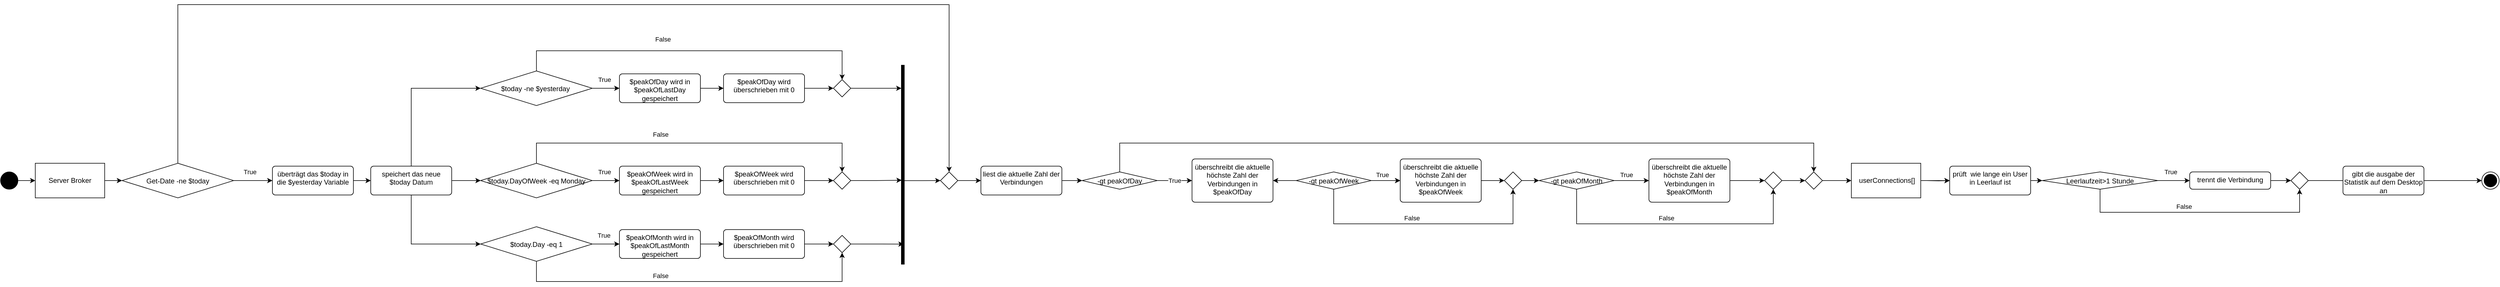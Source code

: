 <mxfile version="26.2.14">
  <diagram name="Seite-1" id="0lPzcY-Y2JQUPCz147Je">
    <mxGraphModel dx="4428" dy="1139" grid="1" gridSize="10" guides="1" tooltips="1" connect="1" arrows="1" fold="1" page="1" pageScale="1" pageWidth="1169" pageHeight="827" math="0" shadow="0">
      <root>
        <mxCell id="0" />
        <mxCell id="1" parent="0" />
        <mxCell id="xzWapO_j7ixhhBdnfa2n-102" style="edgeStyle=orthogonalEdgeStyle;rounded=0;orthogonalLoop=1;jettySize=auto;html=1;exitX=1;exitY=0.5;exitDx=0;exitDy=0;entryX=0;entryY=0.5;entryDx=0;entryDy=0;" edge="1" parent="1" source="xzWapO_j7ixhhBdnfa2n-5" target="xzWapO_j7ixhhBdnfa2n-61">
          <mxGeometry relative="1" as="geometry" />
        </mxCell>
        <mxCell id="xzWapO_j7ixhhBdnfa2n-5" value="" style="ellipse;fillColor=strokeColor;html=1;" vertex="1" parent="1">
          <mxGeometry x="-1800" y="490" width="30" height="30" as="geometry" />
        </mxCell>
        <mxCell id="xzWapO_j7ixhhBdnfa2n-13" style="edgeStyle=orthogonalEdgeStyle;rounded=0;orthogonalLoop=1;jettySize=auto;html=1;exitX=1;exitY=0.5;exitDx=0;exitDy=0;entryX=0;entryY=0.5;entryDx=0;entryDy=0;" edge="1" parent="1" source="xzWapO_j7ixhhBdnfa2n-8" target="xzWapO_j7ixhhBdnfa2n-10">
          <mxGeometry relative="1" as="geometry" />
        </mxCell>
        <mxCell id="xzWapO_j7ixhhBdnfa2n-8" value="prüft&amp;nbsp; wie lange ein User in Leerlauf ist" style="html=1;align=center;verticalAlign=top;rounded=1;absoluteArcSize=1;arcSize=10;dashed=0;whiteSpace=wrap;" vertex="1" parent="1">
          <mxGeometry x="1570" y="480" width="140" height="50" as="geometry" />
        </mxCell>
        <mxCell id="xzWapO_j7ixhhBdnfa2n-18" style="edgeStyle=orthogonalEdgeStyle;rounded=0;orthogonalLoop=1;jettySize=auto;html=1;exitX=1;exitY=0.5;exitDx=0;exitDy=0;entryX=0;entryY=0.5;entryDx=0;entryDy=0;" edge="1" parent="1" source="xzWapO_j7ixhhBdnfa2n-10" target="xzWapO_j7ixhhBdnfa2n-30">
          <mxGeometry relative="1" as="geometry">
            <mxPoint x="2305" y="295" as="targetPoint" />
          </mxGeometry>
        </mxCell>
        <mxCell id="xzWapO_j7ixhhBdnfa2n-21" value="True" style="edgeLabel;html=1;align=center;verticalAlign=middle;resizable=0;points=[];" vertex="1" connectable="0" parent="xzWapO_j7ixhhBdnfa2n-18">
          <mxGeometry x="0.159" relative="1" as="geometry">
            <mxPoint x="-10" y="-15" as="offset" />
          </mxGeometry>
        </mxCell>
        <mxCell id="xzWapO_j7ixhhBdnfa2n-202" style="edgeStyle=orthogonalEdgeStyle;rounded=0;orthogonalLoop=1;jettySize=auto;html=1;exitX=0.5;exitY=1;exitDx=0;exitDy=0;entryX=0.5;entryY=1;entryDx=0;entryDy=0;" edge="1" parent="1" source="xzWapO_j7ixhhBdnfa2n-10" target="xzWapO_j7ixhhBdnfa2n-136">
          <mxGeometry relative="1" as="geometry">
            <Array as="points">
              <mxPoint x="1830" y="560" />
              <mxPoint x="2175" y="560" />
            </Array>
          </mxGeometry>
        </mxCell>
        <mxCell id="xzWapO_j7ixhhBdnfa2n-203" value="False" style="edgeLabel;html=1;align=center;verticalAlign=middle;resizable=0;points=[];" vertex="1" connectable="0" parent="xzWapO_j7ixhhBdnfa2n-202">
          <mxGeometry x="-0.2" y="-3" relative="1" as="geometry">
            <mxPoint x="15" y="-13" as="offset" />
          </mxGeometry>
        </mxCell>
        <mxCell id="xzWapO_j7ixhhBdnfa2n-10" value="Leerlaufzeit&gt;1 Stunde" style="rhombus;" vertex="1" parent="1">
          <mxGeometry x="1730" y="490" width="200" height="30" as="geometry" />
        </mxCell>
        <mxCell id="xzWapO_j7ixhhBdnfa2n-25" style="edgeStyle=orthogonalEdgeStyle;rounded=0;orthogonalLoop=1;jettySize=auto;html=1;exitX=1;exitY=0.5;exitDx=0;exitDy=0;entryX=0;entryY=0.5;entryDx=0;entryDy=0;" edge="1" parent="1" source="xzWapO_j7ixhhBdnfa2n-22" target="xzWapO_j7ixhhBdnfa2n-24">
          <mxGeometry relative="1" as="geometry" />
        </mxCell>
        <mxCell id="xzWapO_j7ixhhBdnfa2n-22" value="liest die aktuelle Zahl der Verbindungen" style="html=1;align=center;verticalAlign=top;rounded=1;absoluteArcSize=1;arcSize=10;dashed=0;whiteSpace=wrap;" vertex="1" parent="1">
          <mxGeometry x="-105" y="480" width="140" height="50" as="geometry" />
        </mxCell>
        <mxCell id="xzWapO_j7ixhhBdnfa2n-28" style="edgeStyle=orthogonalEdgeStyle;rounded=0;orthogonalLoop=1;jettySize=auto;html=1;exitX=1;exitY=0.5;exitDx=0;exitDy=0;entryX=0;entryY=0.5;entryDx=0;entryDy=0;" edge="1" parent="1" source="xzWapO_j7ixhhBdnfa2n-24" target="xzWapO_j7ixhhBdnfa2n-27">
          <mxGeometry relative="1" as="geometry" />
        </mxCell>
        <mxCell id="xzWapO_j7ixhhBdnfa2n-29" value="True" style="edgeLabel;html=1;align=center;verticalAlign=middle;resizable=0;points=[];" vertex="1" connectable="0" parent="xzWapO_j7ixhhBdnfa2n-28">
          <mxGeometry relative="1" as="geometry">
            <mxPoint as="offset" />
          </mxGeometry>
        </mxCell>
        <mxCell id="xzWapO_j7ixhhBdnfa2n-141" style="edgeStyle=orthogonalEdgeStyle;rounded=0;orthogonalLoop=1;jettySize=auto;html=1;exitX=0.5;exitY=0;exitDx=0;exitDy=0;entryX=0.5;entryY=0;entryDx=0;entryDy=0;" edge="1" parent="1" source="xzWapO_j7ixhhBdnfa2n-24" target="xzWapO_j7ixhhBdnfa2n-37">
          <mxGeometry relative="1" as="geometry">
            <Array as="points">
              <mxPoint x="135" y="440" />
              <mxPoint x="1335" y="440" />
            </Array>
          </mxGeometry>
        </mxCell>
        <mxCell id="xzWapO_j7ixhhBdnfa2n-24" value="-gt peakOfDay" style="rhombus;" vertex="1" parent="1">
          <mxGeometry x="70" y="490" width="130" height="30" as="geometry" />
        </mxCell>
        <mxCell id="xzWapO_j7ixhhBdnfa2n-151" style="edgeStyle=orthogonalEdgeStyle;rounded=0;orthogonalLoop=1;jettySize=auto;html=1;exitX=1;exitY=0.5;exitDx=0;exitDy=0;entryX=0;entryY=0.5;entryDx=0;entryDy=0;" edge="1" parent="1" source="xzWapO_j7ixhhBdnfa2n-27" target="xzWapO_j7ixhhBdnfa2n-147">
          <mxGeometry relative="1" as="geometry" />
        </mxCell>
        <mxCell id="xzWapO_j7ixhhBdnfa2n-27" value="überschreibt die aktuelle höchste Zahl der Verbindungen in $peakOfDay" style="html=1;align=center;verticalAlign=top;rounded=1;absoluteArcSize=1;arcSize=10;dashed=0;whiteSpace=wrap;" vertex="1" parent="1">
          <mxGeometry x="260" y="467.5" width="140" height="75" as="geometry" />
        </mxCell>
        <mxCell id="xzWapO_j7ixhhBdnfa2n-138" style="edgeStyle=orthogonalEdgeStyle;rounded=0;orthogonalLoop=1;jettySize=auto;html=1;exitX=1;exitY=0.5;exitDx=0;exitDy=0;entryX=0;entryY=0.5;entryDx=0;entryDy=0;" edge="1" parent="1" source="xzWapO_j7ixhhBdnfa2n-30" target="xzWapO_j7ixhhBdnfa2n-136">
          <mxGeometry relative="1" as="geometry" />
        </mxCell>
        <mxCell id="xzWapO_j7ixhhBdnfa2n-30" value="trennt die Verbindung" style="html=1;align=center;verticalAlign=top;rounded=1;absoluteArcSize=1;arcSize=10;dashed=0;whiteSpace=wrap;" vertex="1" parent="1">
          <mxGeometry x="1985" y="490" width="140" height="30" as="geometry" />
        </mxCell>
        <mxCell id="xzWapO_j7ixhhBdnfa2n-31" value="" style="ellipse;html=1;shape=endState;fillColor=strokeColor;" vertex="1" parent="1">
          <mxGeometry x="2490" y="490" width="30" height="30" as="geometry" />
        </mxCell>
        <mxCell id="xzWapO_j7ixhhBdnfa2n-207" style="edgeStyle=orthogonalEdgeStyle;rounded=0;orthogonalLoop=1;jettySize=auto;html=1;exitX=1;exitY=0.5;exitDx=0;exitDy=0;entryX=0;entryY=0.5;entryDx=0;entryDy=0;" edge="1" parent="1" target="xzWapO_j7ixhhBdnfa2n-8">
          <mxGeometry relative="1" as="geometry">
            <mxPoint x="1530" y="505" as="sourcePoint" />
          </mxGeometry>
        </mxCell>
        <mxCell id="xzWapO_j7ixhhBdnfa2n-212" style="edgeStyle=orthogonalEdgeStyle;rounded=0;orthogonalLoop=1;jettySize=auto;html=1;exitX=1;exitY=0.5;exitDx=0;exitDy=0;entryX=0;entryY=0.5;entryDx=0;entryDy=0;" edge="1" parent="1" source="xzWapO_j7ixhhBdnfa2n-37" target="xzWapO_j7ixhhBdnfa2n-211">
          <mxGeometry relative="1" as="geometry" />
        </mxCell>
        <mxCell id="xzWapO_j7ixhhBdnfa2n-37" value="" style="rhombus;" vertex="1" parent="1">
          <mxGeometry x="1320" y="490" width="30" height="30" as="geometry" />
        </mxCell>
        <mxCell id="xzWapO_j7ixhhBdnfa2n-106" style="edgeStyle=orthogonalEdgeStyle;rounded=0;orthogonalLoop=1;jettySize=auto;html=1;exitX=1;exitY=0.5;exitDx=0;exitDy=0;entryX=0;entryY=0.5;entryDx=0;entryDy=0;" edge="1" parent="1" source="xzWapO_j7ixhhBdnfa2n-40" target="xzWapO_j7ixhhBdnfa2n-44">
          <mxGeometry relative="1" as="geometry" />
        </mxCell>
        <mxCell id="xzWapO_j7ixhhBdnfa2n-107" style="edgeStyle=orthogonalEdgeStyle;rounded=0;orthogonalLoop=1;jettySize=auto;html=1;exitX=0.5;exitY=1;exitDx=0;exitDy=0;entryX=0;entryY=0.5;entryDx=0;entryDy=0;" edge="1" parent="1" source="xzWapO_j7ixhhBdnfa2n-40" target="xzWapO_j7ixhhBdnfa2n-72">
          <mxGeometry relative="1" as="geometry" />
        </mxCell>
        <mxCell id="xzWapO_j7ixhhBdnfa2n-123" style="edgeStyle=orthogonalEdgeStyle;rounded=0;orthogonalLoop=1;jettySize=auto;html=1;exitX=0.5;exitY=0;exitDx=0;exitDy=0;entryX=0;entryY=0.5;entryDx=0;entryDy=0;" edge="1" parent="1" source="xzWapO_j7ixhhBdnfa2n-40" target="xzWapO_j7ixhhBdnfa2n-115">
          <mxGeometry relative="1" as="geometry" />
        </mxCell>
        <mxCell id="xzWapO_j7ixhhBdnfa2n-40" value="speichert das neue $today Datum" style="html=1;align=center;verticalAlign=top;rounded=1;absoluteArcSize=1;arcSize=10;dashed=0;whiteSpace=wrap;" vertex="1" parent="1">
          <mxGeometry x="-1160" y="480" width="140" height="50" as="geometry" />
        </mxCell>
        <mxCell id="xzWapO_j7ixhhBdnfa2n-74" style="edgeStyle=orthogonalEdgeStyle;rounded=0;orthogonalLoop=1;jettySize=auto;html=1;exitX=1;exitY=0.5;exitDx=0;exitDy=0;entryX=0;entryY=0.5;entryDx=0;entryDy=0;" edge="1" parent="1" source="xzWapO_j7ixhhBdnfa2n-44" target="xzWapO_j7ixhhBdnfa2n-49">
          <mxGeometry relative="1" as="geometry" />
        </mxCell>
        <mxCell id="xzWapO_j7ixhhBdnfa2n-79" value="True" style="edgeLabel;html=1;align=center;verticalAlign=middle;resizable=0;points=[];" vertex="1" connectable="0" parent="xzWapO_j7ixhhBdnfa2n-74">
          <mxGeometry x="-0.135" y="2" relative="1" as="geometry">
            <mxPoint y="-13" as="offset" />
          </mxGeometry>
        </mxCell>
        <mxCell id="xzWapO_j7ixhhBdnfa2n-92" style="edgeStyle=orthogonalEdgeStyle;rounded=0;orthogonalLoop=1;jettySize=auto;html=1;exitX=0.5;exitY=0;exitDx=0;exitDy=0;entryX=0.5;entryY=0;entryDx=0;entryDy=0;" edge="1" parent="1" source="xzWapO_j7ixhhBdnfa2n-44" target="xzWapO_j7ixhhBdnfa2n-91">
          <mxGeometry relative="1" as="geometry">
            <Array as="points">
              <mxPoint x="-873" y="440" />
              <mxPoint x="-345" y="440" />
            </Array>
          </mxGeometry>
        </mxCell>
        <mxCell id="xzWapO_j7ixhhBdnfa2n-97" value="False" style="edgeLabel;html=1;align=center;verticalAlign=middle;resizable=0;points=[];" vertex="1" connectable="0" parent="xzWapO_j7ixhhBdnfa2n-92">
          <mxGeometry x="-0.176" y="3" relative="1" as="geometry">
            <mxPoint x="-4" y="-12" as="offset" />
          </mxGeometry>
        </mxCell>
        <mxCell id="xzWapO_j7ixhhBdnfa2n-44" value="$today.DayOfWeek -eq Monday " style="rhombus;" vertex="1" parent="1">
          <mxGeometry x="-970" y="475" width="193" height="60" as="geometry" />
        </mxCell>
        <mxCell id="xzWapO_j7ixhhBdnfa2n-93" style="edgeStyle=orthogonalEdgeStyle;rounded=0;orthogonalLoop=1;jettySize=auto;html=1;exitX=1;exitY=0.5;exitDx=0;exitDy=0;entryX=0;entryY=0.5;entryDx=0;entryDy=0;" edge="1" parent="1" source="xzWapO_j7ixhhBdnfa2n-48" target="xzWapO_j7ixhhBdnfa2n-91">
          <mxGeometry relative="1" as="geometry" />
        </mxCell>
        <mxCell id="xzWapO_j7ixhhBdnfa2n-48" value="$peakOfWeek wird überschrieben mit 0" style="html=1;align=center;verticalAlign=top;rounded=1;absoluteArcSize=1;arcSize=10;dashed=0;whiteSpace=wrap;" vertex="1" parent="1">
          <mxGeometry x="-550" y="480" width="140" height="50" as="geometry" />
        </mxCell>
        <mxCell id="xzWapO_j7ixhhBdnfa2n-51" style="edgeStyle=orthogonalEdgeStyle;rounded=0;orthogonalLoop=1;jettySize=auto;html=1;exitX=1;exitY=0.5;exitDx=0;exitDy=0;entryX=0;entryY=0.5;entryDx=0;entryDy=0;" edge="1" parent="1" source="xzWapO_j7ixhhBdnfa2n-49" target="xzWapO_j7ixhhBdnfa2n-48">
          <mxGeometry relative="1" as="geometry" />
        </mxCell>
        <mxCell id="xzWapO_j7ixhhBdnfa2n-49" value="$peakOfWeek wird in $peakOfLastWeek gespeichert" style="html=1;align=center;verticalAlign=top;rounded=1;absoluteArcSize=1;arcSize=10;dashed=0;whiteSpace=wrap;" vertex="1" parent="1">
          <mxGeometry x="-730" y="480" width="140" height="50" as="geometry" />
        </mxCell>
        <mxCell id="xzWapO_j7ixhhBdnfa2n-58" style="edgeStyle=orthogonalEdgeStyle;rounded=0;orthogonalLoop=1;jettySize=auto;html=1;exitX=1;exitY=0.5;exitDx=0;exitDy=0;entryX=0;entryY=0.5;entryDx=0;entryDy=0;" edge="1" parent="1" source="xzWapO_j7ixhhBdnfa2n-56" target="xzWapO_j7ixhhBdnfa2n-57">
          <mxGeometry relative="1" as="geometry" />
        </mxCell>
        <mxCell id="xzWapO_j7ixhhBdnfa2n-56" value="$peakOfMonth wird in $peakOfLastMonth gespeichert" style="html=1;align=center;verticalAlign=top;rounded=1;absoluteArcSize=1;arcSize=10;dashed=0;whiteSpace=wrap;" vertex="1" parent="1">
          <mxGeometry x="-730" y="590" width="140" height="50" as="geometry" />
        </mxCell>
        <mxCell id="xzWapO_j7ixhhBdnfa2n-94" style="edgeStyle=orthogonalEdgeStyle;rounded=0;orthogonalLoop=1;jettySize=auto;html=1;exitX=1;exitY=0.5;exitDx=0;exitDy=0;entryX=0;entryY=0.5;entryDx=0;entryDy=0;" edge="1" parent="1" source="xzWapO_j7ixhhBdnfa2n-57" target="xzWapO_j7ixhhBdnfa2n-90">
          <mxGeometry relative="1" as="geometry" />
        </mxCell>
        <mxCell id="xzWapO_j7ixhhBdnfa2n-57" value="$peakOfMonth wird überschrieben mit 0" style="html=1;align=center;verticalAlign=top;rounded=1;absoluteArcSize=1;arcSize=10;dashed=0;whiteSpace=wrap;" vertex="1" parent="1">
          <mxGeometry x="-550" y="590" width="140" height="50" as="geometry" />
        </mxCell>
        <mxCell id="xzWapO_j7ixhhBdnfa2n-104" style="edgeStyle=orthogonalEdgeStyle;rounded=0;orthogonalLoop=1;jettySize=auto;html=1;exitX=1;exitY=0.5;exitDx=0;exitDy=0;entryX=0;entryY=0.5;entryDx=0;entryDy=0;" edge="1" parent="1" source="xzWapO_j7ixhhBdnfa2n-61" target="xzWapO_j7ixhhBdnfa2n-101">
          <mxGeometry relative="1" as="geometry" />
        </mxCell>
        <mxCell id="xzWapO_j7ixhhBdnfa2n-61" value="&lt;div&gt;Server Broker&lt;/div&gt;" style="rounded=0;whiteSpace=wrap;html=1;" vertex="1" parent="1">
          <mxGeometry x="-1740" y="475" width="120" height="60" as="geometry" />
        </mxCell>
        <mxCell id="xzWapO_j7ixhhBdnfa2n-75" style="edgeStyle=orthogonalEdgeStyle;rounded=0;orthogonalLoop=1;jettySize=auto;html=1;exitX=1;exitY=0.5;exitDx=0;exitDy=0;entryX=0;entryY=0.5;entryDx=0;entryDy=0;" edge="1" parent="1" source="xzWapO_j7ixhhBdnfa2n-72" target="xzWapO_j7ixhhBdnfa2n-56">
          <mxGeometry relative="1" as="geometry" />
        </mxCell>
        <mxCell id="xzWapO_j7ixhhBdnfa2n-88" value="True" style="edgeLabel;html=1;align=center;verticalAlign=middle;resizable=0;points=[];" vertex="1" connectable="0" parent="xzWapO_j7ixhhBdnfa2n-75">
          <mxGeometry x="-0.153" relative="1" as="geometry">
            <mxPoint y="-15" as="offset" />
          </mxGeometry>
        </mxCell>
        <mxCell id="xzWapO_j7ixhhBdnfa2n-95" style="edgeStyle=orthogonalEdgeStyle;rounded=0;orthogonalLoop=1;jettySize=auto;html=1;exitX=0.5;exitY=1;exitDx=0;exitDy=0;entryX=0.5;entryY=1;entryDx=0;entryDy=0;" edge="1" parent="1" source="xzWapO_j7ixhhBdnfa2n-72" target="xzWapO_j7ixhhBdnfa2n-90">
          <mxGeometry relative="1" as="geometry">
            <Array as="points">
              <mxPoint x="-873" y="680" />
              <mxPoint x="-345" y="680" />
            </Array>
          </mxGeometry>
        </mxCell>
        <mxCell id="xzWapO_j7ixhhBdnfa2n-96" value="False" style="edgeLabel;html=1;align=center;verticalAlign=middle;resizable=0;points=[];" vertex="1" connectable="0" parent="xzWapO_j7ixhhBdnfa2n-95">
          <mxGeometry x="-0.136" y="-2" relative="1" as="geometry">
            <mxPoint x="-16" y="-12" as="offset" />
          </mxGeometry>
        </mxCell>
        <mxCell id="xzWapO_j7ixhhBdnfa2n-72" value="$today.Day -eq 1" style="rhombus;" vertex="1" parent="1">
          <mxGeometry x="-970" y="585" width="193" height="60" as="geometry" />
        </mxCell>
        <mxCell id="xzWapO_j7ixhhBdnfa2n-90" value="" style="rhombus;" vertex="1" parent="1">
          <mxGeometry x="-360" y="600" width="30" height="30" as="geometry" />
        </mxCell>
        <mxCell id="xzWapO_j7ixhhBdnfa2n-91" value="" style="rhombus;" vertex="1" parent="1">
          <mxGeometry x="-360" y="490" width="30" height="30" as="geometry" />
        </mxCell>
        <mxCell id="xzWapO_j7ixhhBdnfa2n-126" style="edgeStyle=orthogonalEdgeStyle;rounded=0;orthogonalLoop=1;jettySize=auto;html=1;exitX=1;exitY=0.5;exitDx=0;exitDy=0;entryX=0;entryY=0.5;entryDx=0;entryDy=0;" edge="1" parent="1" source="xzWapO_j7ixhhBdnfa2n-101" target="xzWapO_j7ixhhBdnfa2n-124">
          <mxGeometry relative="1" as="geometry" />
        </mxCell>
        <mxCell id="xzWapO_j7ixhhBdnfa2n-128" value="True" style="edgeLabel;html=1;align=center;verticalAlign=middle;resizable=0;points=[];" vertex="1" connectable="0" parent="xzWapO_j7ixhhBdnfa2n-126">
          <mxGeometry x="-0.478" y="-1" relative="1" as="geometry">
            <mxPoint x="10" y="-16" as="offset" />
          </mxGeometry>
        </mxCell>
        <mxCell id="xzWapO_j7ixhhBdnfa2n-130" style="edgeStyle=orthogonalEdgeStyle;rounded=0;orthogonalLoop=1;jettySize=auto;html=1;exitX=0.5;exitY=0;exitDx=0;exitDy=0;entryX=0.5;entryY=0;entryDx=0;entryDy=0;" edge="1" parent="1" source="xzWapO_j7ixhhBdnfa2n-101" target="xzWapO_j7ixhhBdnfa2n-129">
          <mxGeometry relative="1" as="geometry">
            <Array as="points">
              <mxPoint x="-1493" y="200" />
              <mxPoint x="-160" y="200" />
            </Array>
          </mxGeometry>
        </mxCell>
        <mxCell id="xzWapO_j7ixhhBdnfa2n-101" value="Get-Date -ne $today " style="rhombus;" vertex="1" parent="1">
          <mxGeometry x="-1590" y="475" width="193" height="60" as="geometry" />
        </mxCell>
        <mxCell id="xzWapO_j7ixhhBdnfa2n-111" style="edgeStyle=orthogonalEdgeStyle;rounded=0;orthogonalLoop=1;jettySize=auto;html=1;exitX=1;exitY=0.5;exitDx=0;exitDy=0;entryX=0;entryY=0.5;entryDx=0;entryDy=0;" edge="1" source="xzWapO_j7ixhhBdnfa2n-115" target="xzWapO_j7ixhhBdnfa2n-119" parent="1">
          <mxGeometry relative="1" as="geometry" />
        </mxCell>
        <mxCell id="xzWapO_j7ixhhBdnfa2n-112" value="True" style="edgeLabel;html=1;align=center;verticalAlign=middle;resizable=0;points=[];" vertex="1" connectable="0" parent="xzWapO_j7ixhhBdnfa2n-111">
          <mxGeometry x="-0.135" y="2" relative="1" as="geometry">
            <mxPoint y="-13" as="offset" />
          </mxGeometry>
        </mxCell>
        <mxCell id="xzWapO_j7ixhhBdnfa2n-113" style="edgeStyle=orthogonalEdgeStyle;rounded=0;orthogonalLoop=1;jettySize=auto;html=1;exitX=0.5;exitY=0;exitDx=0;exitDy=0;entryX=0.5;entryY=0;entryDx=0;entryDy=0;" edge="1" source="xzWapO_j7ixhhBdnfa2n-115" target="xzWapO_j7ixhhBdnfa2n-120" parent="1">
          <mxGeometry relative="1" as="geometry">
            <Array as="points">
              <mxPoint x="-873" y="280" />
              <mxPoint x="-345" y="280" />
            </Array>
          </mxGeometry>
        </mxCell>
        <mxCell id="xzWapO_j7ixhhBdnfa2n-114" value="False" style="edgeLabel;html=1;align=center;verticalAlign=middle;resizable=0;points=[];" vertex="1" connectable="0" parent="xzWapO_j7ixhhBdnfa2n-113">
          <mxGeometry x="-0.176" y="3" relative="1" as="geometry">
            <mxPoint y="-17" as="offset" />
          </mxGeometry>
        </mxCell>
        <mxCell id="xzWapO_j7ixhhBdnfa2n-115" value="$today -ne $yesterday  " style="rhombus;" vertex="1" parent="1">
          <mxGeometry x="-970" y="315" width="193" height="60" as="geometry" />
        </mxCell>
        <mxCell id="xzWapO_j7ixhhBdnfa2n-116" style="edgeStyle=orthogonalEdgeStyle;rounded=0;orthogonalLoop=1;jettySize=auto;html=1;exitX=1;exitY=0.5;exitDx=0;exitDy=0;entryX=0;entryY=0.5;entryDx=0;entryDy=0;" edge="1" source="xzWapO_j7ixhhBdnfa2n-117" target="xzWapO_j7ixhhBdnfa2n-120" parent="1">
          <mxGeometry relative="1" as="geometry" />
        </mxCell>
        <mxCell id="xzWapO_j7ixhhBdnfa2n-117" value="$peakOfDay wird überschrieben mit 0" style="html=1;align=center;verticalAlign=top;rounded=1;absoluteArcSize=1;arcSize=10;dashed=0;whiteSpace=wrap;" vertex="1" parent="1">
          <mxGeometry x="-550" y="320" width="140" height="50" as="geometry" />
        </mxCell>
        <mxCell id="xzWapO_j7ixhhBdnfa2n-118" style="edgeStyle=orthogonalEdgeStyle;rounded=0;orthogonalLoop=1;jettySize=auto;html=1;exitX=1;exitY=0.5;exitDx=0;exitDy=0;entryX=0;entryY=0.5;entryDx=0;entryDy=0;" edge="1" source="xzWapO_j7ixhhBdnfa2n-119" target="xzWapO_j7ixhhBdnfa2n-117" parent="1">
          <mxGeometry relative="1" as="geometry" />
        </mxCell>
        <mxCell id="xzWapO_j7ixhhBdnfa2n-119" value="$peakOfDay wird in $peakOfLastDay gespeichert" style="html=1;align=center;verticalAlign=top;rounded=1;absoluteArcSize=1;arcSize=10;dashed=0;whiteSpace=wrap;" vertex="1" parent="1">
          <mxGeometry x="-730" y="320" width="140" height="50" as="geometry" />
        </mxCell>
        <mxCell id="xzWapO_j7ixhhBdnfa2n-127" style="edgeStyle=orthogonalEdgeStyle;rounded=0;orthogonalLoop=1;jettySize=auto;html=1;exitX=1;exitY=0.5;exitDx=0;exitDy=0;" edge="1" parent="1" source="xzWapO_j7ixhhBdnfa2n-120" target="xzWapO_j7ixhhBdnfa2n-131">
          <mxGeometry relative="1" as="geometry">
            <mxPoint x="-240" y="345" as="targetPoint" />
            <Array as="points">
              <mxPoint x="-270" y="345" />
              <mxPoint x="-270" y="345" />
            </Array>
          </mxGeometry>
        </mxCell>
        <mxCell id="xzWapO_j7ixhhBdnfa2n-120" value="" style="rhombus;" vertex="1" parent="1">
          <mxGeometry x="-360" y="330" width="30" height="30" as="geometry" />
        </mxCell>
        <mxCell id="xzWapO_j7ixhhBdnfa2n-125" style="edgeStyle=orthogonalEdgeStyle;rounded=0;orthogonalLoop=1;jettySize=auto;html=1;exitX=1;exitY=0.5;exitDx=0;exitDy=0;entryX=0;entryY=0.5;entryDx=0;entryDy=0;" edge="1" parent="1" source="xzWapO_j7ixhhBdnfa2n-124" target="xzWapO_j7ixhhBdnfa2n-40">
          <mxGeometry relative="1" as="geometry" />
        </mxCell>
        <mxCell id="xzWapO_j7ixhhBdnfa2n-124" value="überträgt das $today in die $yesterday Variable" style="html=1;align=center;verticalAlign=top;rounded=1;absoluteArcSize=1;arcSize=10;dashed=0;whiteSpace=wrap;" vertex="1" parent="1">
          <mxGeometry x="-1330" y="480" width="140" height="50" as="geometry" />
        </mxCell>
        <mxCell id="xzWapO_j7ixhhBdnfa2n-139" style="edgeStyle=orthogonalEdgeStyle;rounded=0;orthogonalLoop=1;jettySize=auto;html=1;exitX=1;exitY=0.5;exitDx=0;exitDy=0;entryX=0;entryY=0.5;entryDx=0;entryDy=0;" edge="1" parent="1" source="xzWapO_j7ixhhBdnfa2n-129" target="xzWapO_j7ixhhBdnfa2n-22">
          <mxGeometry relative="1" as="geometry" />
        </mxCell>
        <mxCell id="xzWapO_j7ixhhBdnfa2n-129" value="" style="rhombus;" vertex="1" parent="1">
          <mxGeometry x="-175" y="490" width="30" height="30" as="geometry" />
        </mxCell>
        <mxCell id="xzWapO_j7ixhhBdnfa2n-131" value="" style="html=1;points=[];perimeter=orthogonalPerimeter;fillColor=strokeColor;" vertex="1" parent="1">
          <mxGeometry x="-242.5" y="305" width="5" height="345" as="geometry" />
        </mxCell>
        <mxCell id="xzWapO_j7ixhhBdnfa2n-133" style="edgeStyle=orthogonalEdgeStyle;rounded=0;orthogonalLoop=1;jettySize=auto;html=1;exitX=1;exitY=0.5;exitDx=0;exitDy=0;entryX=0.1;entryY=0.578;entryDx=0;entryDy=0;entryPerimeter=0;" edge="1" parent="1" source="xzWapO_j7ixhhBdnfa2n-91" target="xzWapO_j7ixhhBdnfa2n-131">
          <mxGeometry relative="1" as="geometry" />
        </mxCell>
        <mxCell id="xzWapO_j7ixhhBdnfa2n-134" style="edgeStyle=orthogonalEdgeStyle;rounded=0;orthogonalLoop=1;jettySize=auto;html=1;exitX=1;exitY=0.5;exitDx=0;exitDy=0;entryX=0.767;entryY=0.899;entryDx=0;entryDy=0;entryPerimeter=0;" edge="1" parent="1" source="xzWapO_j7ixhhBdnfa2n-90" target="xzWapO_j7ixhhBdnfa2n-131">
          <mxGeometry relative="1" as="geometry" />
        </mxCell>
        <mxCell id="xzWapO_j7ixhhBdnfa2n-135" style="edgeStyle=orthogonalEdgeStyle;rounded=0;orthogonalLoop=1;jettySize=auto;html=1;exitX=0.5;exitY=0.58;exitDx=0;exitDy=0;entryX=0;entryY=0.5;entryDx=0;entryDy=0;exitPerimeter=0;" edge="1" parent="1" source="xzWapO_j7ixhhBdnfa2n-131" target="xzWapO_j7ixhhBdnfa2n-129">
          <mxGeometry relative="1" as="geometry" />
        </mxCell>
        <mxCell id="xzWapO_j7ixhhBdnfa2n-210" style="edgeStyle=orthogonalEdgeStyle;rounded=0;orthogonalLoop=1;jettySize=auto;html=1;exitX=1;exitY=0.5;exitDx=0;exitDy=0;entryX=0;entryY=0.5;entryDx=0;entryDy=0;" edge="1" parent="1" source="xzWapO_j7ixhhBdnfa2n-136" target="xzWapO_j7ixhhBdnfa2n-31">
          <mxGeometry relative="1" as="geometry" />
        </mxCell>
        <mxCell id="xzWapO_j7ixhhBdnfa2n-136" value="" style="rhombus;" vertex="1" parent="1">
          <mxGeometry x="2160" y="490" width="30" height="30" as="geometry" />
        </mxCell>
        <mxCell id="xzWapO_j7ixhhBdnfa2n-165" style="edgeStyle=orthogonalEdgeStyle;rounded=0;orthogonalLoop=1;jettySize=auto;html=1;exitX=1;exitY=0.5;exitDx=0;exitDy=0;entryX=0;entryY=0.5;entryDx=0;entryDy=0;" edge="1" parent="1" source="xzWapO_j7ixhhBdnfa2n-147" target="xzWapO_j7ixhhBdnfa2n-156">
          <mxGeometry relative="1" as="geometry" />
        </mxCell>
        <mxCell id="xzWapO_j7ixhhBdnfa2n-147" value="überschreibt die aktuelle höchste Zahl der Verbindungen in $peakOfWeek" style="html=1;align=center;verticalAlign=top;rounded=1;absoluteArcSize=1;arcSize=10;dashed=0;whiteSpace=wrap;" vertex="1" parent="1">
          <mxGeometry x="620" y="467.5" width="140" height="75" as="geometry" />
        </mxCell>
        <mxCell id="xzWapO_j7ixhhBdnfa2n-170" style="edgeStyle=orthogonalEdgeStyle;rounded=0;orthogonalLoop=1;jettySize=auto;html=1;exitX=1;exitY=0.5;exitDx=0;exitDy=0;entryX=0;entryY=0.5;entryDx=0;entryDy=0;" edge="1" parent="1" source="xzWapO_j7ixhhBdnfa2n-148" target="xzWapO_j7ixhhBdnfa2n-168">
          <mxGeometry relative="1" as="geometry" />
        </mxCell>
        <mxCell id="xzWapO_j7ixhhBdnfa2n-148" value="überschreibt die aktuelle höchste Zahl der Verbindungen in $peakOfMonth" style="html=1;align=center;verticalAlign=top;rounded=1;absoluteArcSize=1;arcSize=10;dashed=0;whiteSpace=wrap;" vertex="1" parent="1">
          <mxGeometry x="1050" y="467.5" width="140" height="75" as="geometry" />
        </mxCell>
        <mxCell id="xzWapO_j7ixhhBdnfa2n-158" value="" style="edgeStyle=orthogonalEdgeStyle;rounded=0;orthogonalLoop=1;jettySize=auto;html=1;" edge="1" parent="1" source="xzWapO_j7ixhhBdnfa2n-153" target="xzWapO_j7ixhhBdnfa2n-147">
          <mxGeometry relative="1" as="geometry" />
        </mxCell>
        <mxCell id="xzWapO_j7ixhhBdnfa2n-159" value="True" style="edgeLabel;html=1;align=center;verticalAlign=middle;resizable=0;points=[];" vertex="1" connectable="0" parent="xzWapO_j7ixhhBdnfa2n-158">
          <mxGeometry x="-0.308" y="-2" relative="1" as="geometry">
            <mxPoint x="1" y="-12" as="offset" />
          </mxGeometry>
        </mxCell>
        <mxCell id="xzWapO_j7ixhhBdnfa2n-161" value="" style="edgeStyle=orthogonalEdgeStyle;rounded=0;orthogonalLoop=1;jettySize=auto;html=1;" edge="1" parent="1" source="xzWapO_j7ixhhBdnfa2n-153" target="xzWapO_j7ixhhBdnfa2n-27">
          <mxGeometry relative="1" as="geometry" />
        </mxCell>
        <mxCell id="xzWapO_j7ixhhBdnfa2n-162" style="edgeStyle=orthogonalEdgeStyle;rounded=0;orthogonalLoop=1;jettySize=auto;html=1;exitX=0.5;exitY=1;exitDx=0;exitDy=0;entryX=0.5;entryY=1;entryDx=0;entryDy=0;" edge="1" parent="1" source="xzWapO_j7ixhhBdnfa2n-153" target="xzWapO_j7ixhhBdnfa2n-156">
          <mxGeometry relative="1" as="geometry">
            <Array as="points">
              <mxPoint x="505" y="580" />
              <mxPoint x="815" y="580" />
            </Array>
          </mxGeometry>
        </mxCell>
        <mxCell id="xzWapO_j7ixhhBdnfa2n-172" value="False" style="edgeLabel;html=1;align=center;verticalAlign=middle;resizable=0;points=[];" vertex="1" connectable="0" parent="xzWapO_j7ixhhBdnfa2n-162">
          <mxGeometry x="-0.095" y="1" relative="1" as="geometry">
            <mxPoint y="-9" as="offset" />
          </mxGeometry>
        </mxCell>
        <mxCell id="xzWapO_j7ixhhBdnfa2n-153" value="-gt peakOfWeek" style="rhombus;" vertex="1" parent="1">
          <mxGeometry x="440" y="490" width="130" height="30" as="geometry" />
        </mxCell>
        <mxCell id="xzWapO_j7ixhhBdnfa2n-164" style="edgeStyle=orthogonalEdgeStyle;rounded=0;orthogonalLoop=1;jettySize=auto;html=1;exitX=1;exitY=0.5;exitDx=0;exitDy=0;entryX=0;entryY=0.5;entryDx=0;entryDy=0;" edge="1" parent="1" source="xzWapO_j7ixhhBdnfa2n-156" target="xzWapO_j7ixhhBdnfa2n-160">
          <mxGeometry relative="1" as="geometry" />
        </mxCell>
        <mxCell id="xzWapO_j7ixhhBdnfa2n-156" value="" style="rhombus;" vertex="1" parent="1">
          <mxGeometry x="800" y="490" width="30" height="30" as="geometry" />
        </mxCell>
        <mxCell id="xzWapO_j7ixhhBdnfa2n-166" style="edgeStyle=orthogonalEdgeStyle;rounded=0;orthogonalLoop=1;jettySize=auto;html=1;exitX=1;exitY=0.5;exitDx=0;exitDy=0;entryX=0;entryY=0.5;entryDx=0;entryDy=0;" edge="1" parent="1" source="xzWapO_j7ixhhBdnfa2n-160" target="xzWapO_j7ixhhBdnfa2n-148">
          <mxGeometry relative="1" as="geometry" />
        </mxCell>
        <mxCell id="xzWapO_j7ixhhBdnfa2n-167" value="True" style="edgeLabel;html=1;align=center;verticalAlign=middle;resizable=0;points=[];" vertex="1" connectable="0" parent="xzWapO_j7ixhhBdnfa2n-166">
          <mxGeometry x="-0.317" y="2" relative="1" as="geometry">
            <mxPoint y="-8" as="offset" />
          </mxGeometry>
        </mxCell>
        <mxCell id="xzWapO_j7ixhhBdnfa2n-169" style="edgeStyle=orthogonalEdgeStyle;rounded=0;orthogonalLoop=1;jettySize=auto;html=1;exitX=0.5;exitY=1;exitDx=0;exitDy=0;entryX=0.5;entryY=1;entryDx=0;entryDy=0;" edge="1" parent="1" source="xzWapO_j7ixhhBdnfa2n-160" target="xzWapO_j7ixhhBdnfa2n-168">
          <mxGeometry relative="1" as="geometry">
            <Array as="points">
              <mxPoint x="925" y="580" />
              <mxPoint x="1265" y="580" />
            </Array>
          </mxGeometry>
        </mxCell>
        <mxCell id="xzWapO_j7ixhhBdnfa2n-171" value="False" style="edgeLabel;html=1;align=center;verticalAlign=middle;resizable=0;points=[];" vertex="1" connectable="0" parent="xzWapO_j7ixhhBdnfa2n-169">
          <mxGeometry x="-0.132" y="-1" relative="1" as="geometry">
            <mxPoint x="15" y="-11" as="offset" />
          </mxGeometry>
        </mxCell>
        <mxCell id="xzWapO_j7ixhhBdnfa2n-160" value="-gt peakOfMonth" style="rhombus;" vertex="1" parent="1">
          <mxGeometry x="860" y="490" width="130" height="30" as="geometry" />
        </mxCell>
        <mxCell id="xzWapO_j7ixhhBdnfa2n-174" style="edgeStyle=orthogonalEdgeStyle;rounded=0;orthogonalLoop=1;jettySize=auto;html=1;exitX=1;exitY=0.5;exitDx=0;exitDy=0;entryX=0;entryY=0.5;entryDx=0;entryDy=0;" edge="1" parent="1" source="xzWapO_j7ixhhBdnfa2n-168" target="xzWapO_j7ixhhBdnfa2n-37">
          <mxGeometry relative="1" as="geometry" />
        </mxCell>
        <mxCell id="xzWapO_j7ixhhBdnfa2n-168" value="" style="rhombus;" vertex="1" parent="1">
          <mxGeometry x="1250" y="490" width="30" height="30" as="geometry" />
        </mxCell>
        <mxCell id="xzWapO_j7ixhhBdnfa2n-213" value="" style="edgeStyle=orthogonalEdgeStyle;rounded=0;orthogonalLoop=1;jettySize=auto;html=1;" edge="1" parent="1" source="xzWapO_j7ixhhBdnfa2n-211" target="xzWapO_j7ixhhBdnfa2n-8">
          <mxGeometry relative="1" as="geometry" />
        </mxCell>
        <mxCell id="xzWapO_j7ixhhBdnfa2n-211" value="&amp;nbsp;userConnections[]" style="rounded=0;whiteSpace=wrap;html=1;" vertex="1" parent="1">
          <mxGeometry x="1400" y="475" width="120" height="60" as="geometry" />
        </mxCell>
        <mxCell id="xzWapO_j7ixhhBdnfa2n-215" value="gibt die ausgabe der Statistik auf dem Desktop an" style="html=1;align=center;verticalAlign=top;rounded=1;absoluteArcSize=1;arcSize=10;dashed=0;whiteSpace=wrap;" vertex="1" parent="1">
          <mxGeometry x="2250" y="480" width="140" height="50" as="geometry" />
        </mxCell>
      </root>
    </mxGraphModel>
  </diagram>
</mxfile>
